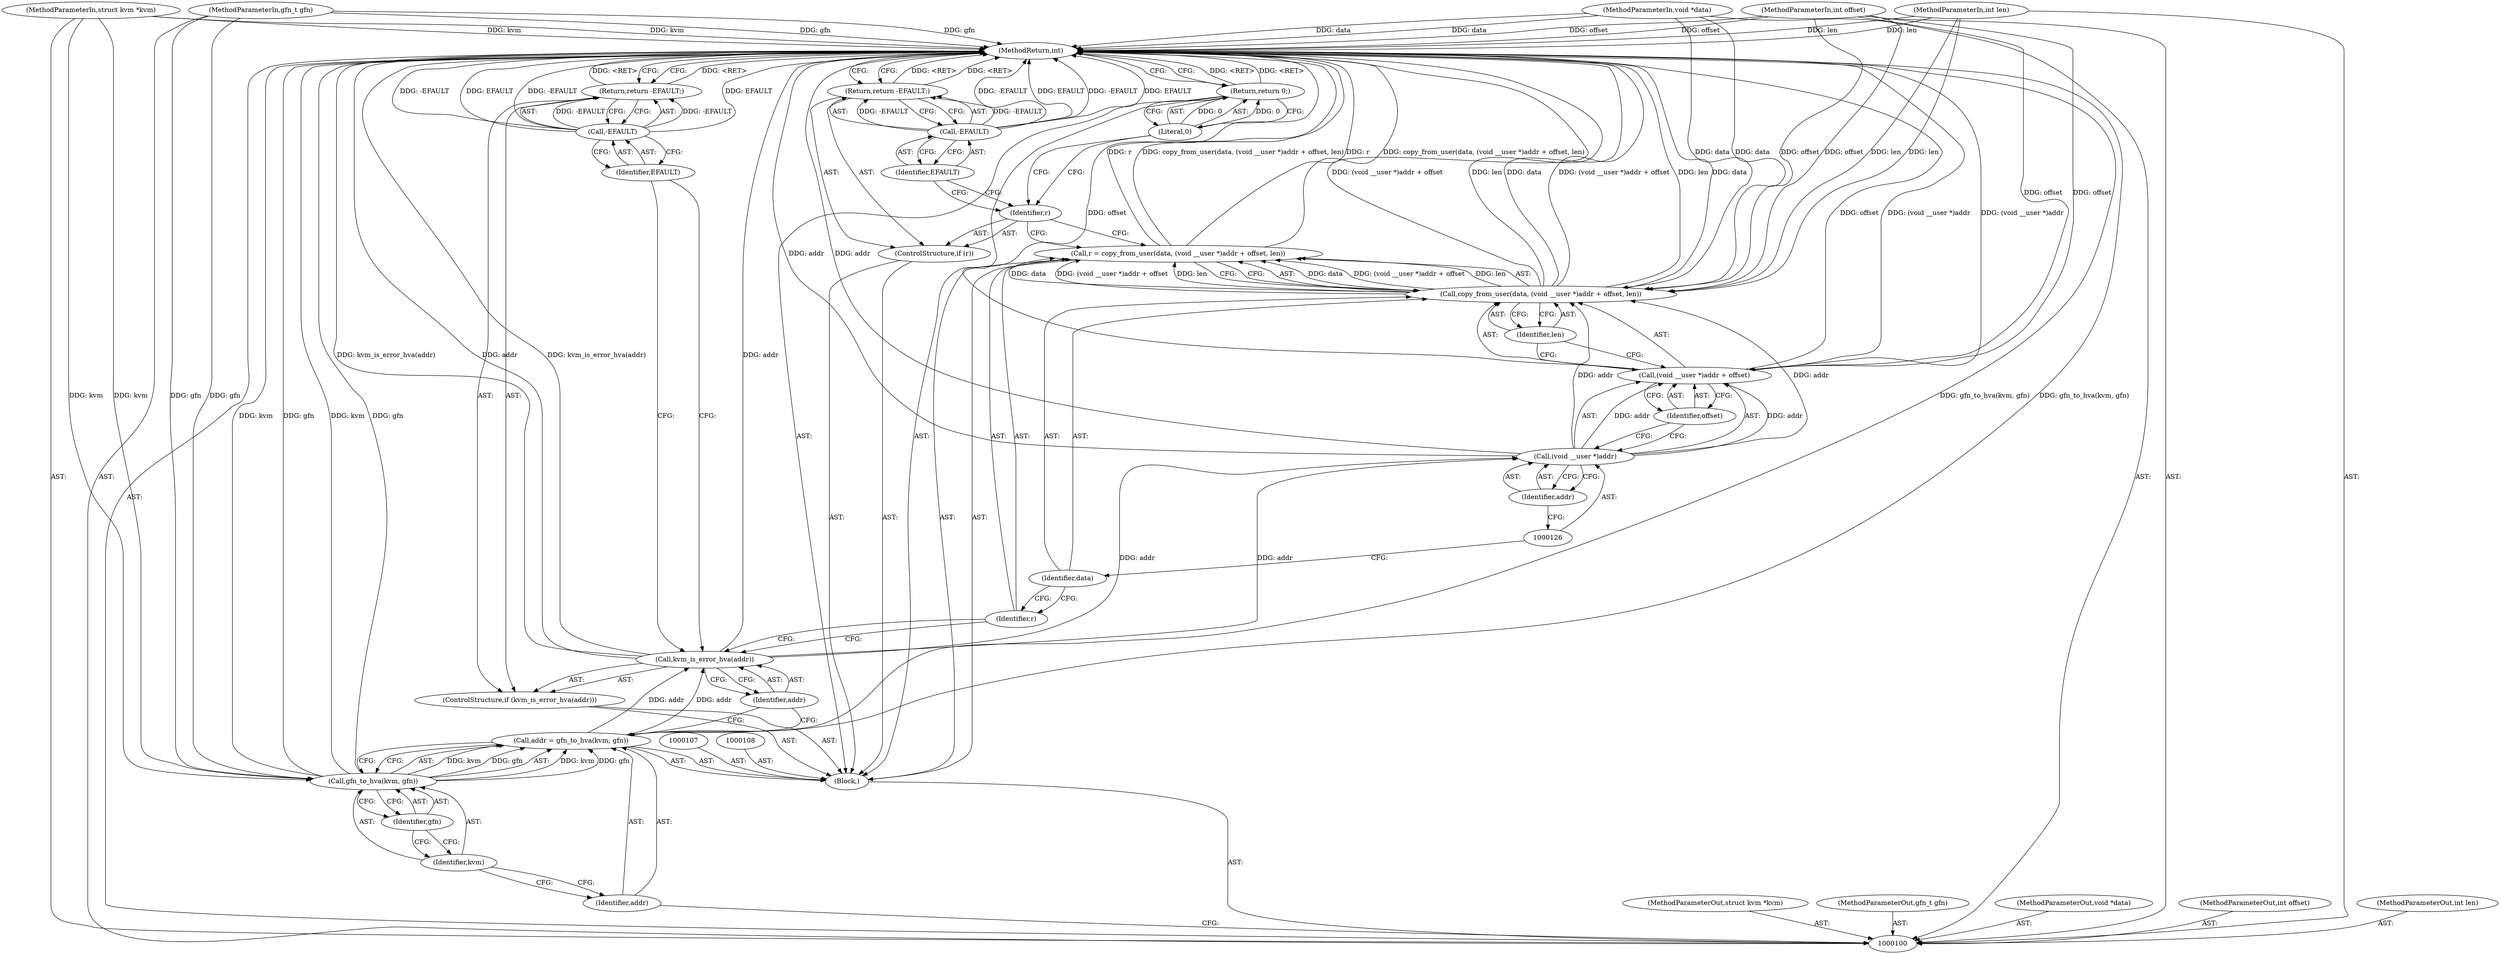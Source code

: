 digraph "1_linux_fa3d315a4ce2c0891cdde262562e710d95fba19e_0" {
"1000137" [label="(MethodReturn,int)"];
"1000101" [label="(MethodParameterIn,struct kvm *kvm)"];
"1000180" [label="(MethodParameterOut,struct kvm *kvm)"];
"1000102" [label="(MethodParameterIn,gfn_t gfn)"];
"1000181" [label="(MethodParameterOut,gfn_t gfn)"];
"1000103" [label="(MethodParameterIn,void *data)"];
"1000182" [label="(MethodParameterOut,void *data)"];
"1000104" [label="(MethodParameterIn,int offset)"];
"1000183" [label="(MethodParameterOut,int offset)"];
"1000120" [label="(Call,r = copy_from_user(data, (void __user *)addr + offset, len))"];
"1000121" [label="(Identifier,r)"];
"1000123" [label="(Identifier,data)"];
"1000124" [label="(Call,(void __user *)addr + offset)"];
"1000125" [label="(Call,(void __user *)addr)"];
"1000127" [label="(Identifier,addr)"];
"1000128" [label="(Identifier,offset)"];
"1000122" [label="(Call,copy_from_user(data, (void __user *)addr + offset, len))"];
"1000129" [label="(Identifier,len)"];
"1000130" [label="(ControlStructure,if (r))"];
"1000131" [label="(Identifier,r)"];
"1000133" [label="(Call,-EFAULT)"];
"1000134" [label="(Identifier,EFAULT)"];
"1000132" [label="(Return,return -EFAULT;)"];
"1000135" [label="(Return,return 0;)"];
"1000136" [label="(Literal,0)"];
"1000105" [label="(MethodParameterIn,int len)"];
"1000184" [label="(MethodParameterOut,int len)"];
"1000106" [label="(Block,)"];
"1000109" [label="(Call,addr = gfn_to_hva(kvm, gfn))"];
"1000110" [label="(Identifier,addr)"];
"1000112" [label="(Identifier,kvm)"];
"1000113" [label="(Identifier,gfn)"];
"1000111" [label="(Call,gfn_to_hva(kvm, gfn))"];
"1000114" [label="(ControlStructure,if (kvm_is_error_hva(addr)))"];
"1000116" [label="(Identifier,addr)"];
"1000115" [label="(Call,kvm_is_error_hva(addr))"];
"1000118" [label="(Call,-EFAULT)"];
"1000119" [label="(Identifier,EFAULT)"];
"1000117" [label="(Return,return -EFAULT;)"];
"1000137" -> "1000100"  [label="AST: "];
"1000137" -> "1000117"  [label="CFG: "];
"1000137" -> "1000132"  [label="CFG: "];
"1000137" -> "1000135"  [label="CFG: "];
"1000135" -> "1000137"  [label="DDG: <RET>"];
"1000117" -> "1000137"  [label="DDG: <RET>"];
"1000132" -> "1000137"  [label="DDG: <RET>"];
"1000124" -> "1000137"  [label="DDG: (void __user *)addr"];
"1000124" -> "1000137"  [label="DDG: offset"];
"1000104" -> "1000137"  [label="DDG: offset"];
"1000105" -> "1000137"  [label="DDG: len"];
"1000122" -> "1000137"  [label="DDG: data"];
"1000122" -> "1000137"  [label="DDG: (void __user *)addr + offset"];
"1000122" -> "1000137"  [label="DDG: len"];
"1000125" -> "1000137"  [label="DDG: addr"];
"1000118" -> "1000137"  [label="DDG: -EFAULT"];
"1000118" -> "1000137"  [label="DDG: EFAULT"];
"1000120" -> "1000137"  [label="DDG: copy_from_user(data, (void __user *)addr + offset, len)"];
"1000120" -> "1000137"  [label="DDG: r"];
"1000103" -> "1000137"  [label="DDG: data"];
"1000133" -> "1000137"  [label="DDG: EFAULT"];
"1000133" -> "1000137"  [label="DDG: -EFAULT"];
"1000115" -> "1000137"  [label="DDG: kvm_is_error_hva(addr)"];
"1000115" -> "1000137"  [label="DDG: addr"];
"1000102" -> "1000137"  [label="DDG: gfn"];
"1000111" -> "1000137"  [label="DDG: kvm"];
"1000111" -> "1000137"  [label="DDG: gfn"];
"1000101" -> "1000137"  [label="DDG: kvm"];
"1000109" -> "1000137"  [label="DDG: gfn_to_hva(kvm, gfn)"];
"1000101" -> "1000100"  [label="AST: "];
"1000101" -> "1000137"  [label="DDG: kvm"];
"1000101" -> "1000111"  [label="DDG: kvm"];
"1000180" -> "1000100"  [label="AST: "];
"1000102" -> "1000100"  [label="AST: "];
"1000102" -> "1000137"  [label="DDG: gfn"];
"1000102" -> "1000111"  [label="DDG: gfn"];
"1000181" -> "1000100"  [label="AST: "];
"1000103" -> "1000100"  [label="AST: "];
"1000103" -> "1000137"  [label="DDG: data"];
"1000103" -> "1000122"  [label="DDG: data"];
"1000182" -> "1000100"  [label="AST: "];
"1000104" -> "1000100"  [label="AST: "];
"1000104" -> "1000137"  [label="DDG: offset"];
"1000104" -> "1000122"  [label="DDG: offset"];
"1000104" -> "1000124"  [label="DDG: offset"];
"1000183" -> "1000100"  [label="AST: "];
"1000120" -> "1000106"  [label="AST: "];
"1000120" -> "1000122"  [label="CFG: "];
"1000121" -> "1000120"  [label="AST: "];
"1000122" -> "1000120"  [label="AST: "];
"1000131" -> "1000120"  [label="CFG: "];
"1000120" -> "1000137"  [label="DDG: copy_from_user(data, (void __user *)addr + offset, len)"];
"1000120" -> "1000137"  [label="DDG: r"];
"1000122" -> "1000120"  [label="DDG: data"];
"1000122" -> "1000120"  [label="DDG: (void __user *)addr + offset"];
"1000122" -> "1000120"  [label="DDG: len"];
"1000121" -> "1000120"  [label="AST: "];
"1000121" -> "1000115"  [label="CFG: "];
"1000123" -> "1000121"  [label="CFG: "];
"1000123" -> "1000122"  [label="AST: "];
"1000123" -> "1000121"  [label="CFG: "];
"1000126" -> "1000123"  [label="CFG: "];
"1000124" -> "1000122"  [label="AST: "];
"1000124" -> "1000128"  [label="CFG: "];
"1000125" -> "1000124"  [label="AST: "];
"1000128" -> "1000124"  [label="AST: "];
"1000129" -> "1000124"  [label="CFG: "];
"1000124" -> "1000137"  [label="DDG: (void __user *)addr"];
"1000124" -> "1000137"  [label="DDG: offset"];
"1000125" -> "1000124"  [label="DDG: addr"];
"1000104" -> "1000124"  [label="DDG: offset"];
"1000125" -> "1000124"  [label="AST: "];
"1000125" -> "1000127"  [label="CFG: "];
"1000126" -> "1000125"  [label="AST: "];
"1000127" -> "1000125"  [label="AST: "];
"1000128" -> "1000125"  [label="CFG: "];
"1000125" -> "1000137"  [label="DDG: addr"];
"1000125" -> "1000122"  [label="DDG: addr"];
"1000125" -> "1000124"  [label="DDG: addr"];
"1000115" -> "1000125"  [label="DDG: addr"];
"1000127" -> "1000125"  [label="AST: "];
"1000127" -> "1000126"  [label="CFG: "];
"1000125" -> "1000127"  [label="CFG: "];
"1000128" -> "1000124"  [label="AST: "];
"1000128" -> "1000125"  [label="CFG: "];
"1000124" -> "1000128"  [label="CFG: "];
"1000122" -> "1000120"  [label="AST: "];
"1000122" -> "1000129"  [label="CFG: "];
"1000123" -> "1000122"  [label="AST: "];
"1000124" -> "1000122"  [label="AST: "];
"1000129" -> "1000122"  [label="AST: "];
"1000120" -> "1000122"  [label="CFG: "];
"1000122" -> "1000137"  [label="DDG: data"];
"1000122" -> "1000137"  [label="DDG: (void __user *)addr + offset"];
"1000122" -> "1000137"  [label="DDG: len"];
"1000122" -> "1000120"  [label="DDG: data"];
"1000122" -> "1000120"  [label="DDG: (void __user *)addr + offset"];
"1000122" -> "1000120"  [label="DDG: len"];
"1000103" -> "1000122"  [label="DDG: data"];
"1000125" -> "1000122"  [label="DDG: addr"];
"1000104" -> "1000122"  [label="DDG: offset"];
"1000105" -> "1000122"  [label="DDG: len"];
"1000129" -> "1000122"  [label="AST: "];
"1000129" -> "1000124"  [label="CFG: "];
"1000122" -> "1000129"  [label="CFG: "];
"1000130" -> "1000106"  [label="AST: "];
"1000131" -> "1000130"  [label="AST: "];
"1000132" -> "1000130"  [label="AST: "];
"1000131" -> "1000130"  [label="AST: "];
"1000131" -> "1000120"  [label="CFG: "];
"1000134" -> "1000131"  [label="CFG: "];
"1000136" -> "1000131"  [label="CFG: "];
"1000133" -> "1000132"  [label="AST: "];
"1000133" -> "1000134"  [label="CFG: "];
"1000134" -> "1000133"  [label="AST: "];
"1000132" -> "1000133"  [label="CFG: "];
"1000133" -> "1000137"  [label="DDG: EFAULT"];
"1000133" -> "1000137"  [label="DDG: -EFAULT"];
"1000133" -> "1000132"  [label="DDG: -EFAULT"];
"1000134" -> "1000133"  [label="AST: "];
"1000134" -> "1000131"  [label="CFG: "];
"1000133" -> "1000134"  [label="CFG: "];
"1000132" -> "1000130"  [label="AST: "];
"1000132" -> "1000133"  [label="CFG: "];
"1000133" -> "1000132"  [label="AST: "];
"1000137" -> "1000132"  [label="CFG: "];
"1000132" -> "1000137"  [label="DDG: <RET>"];
"1000133" -> "1000132"  [label="DDG: -EFAULT"];
"1000135" -> "1000106"  [label="AST: "];
"1000135" -> "1000136"  [label="CFG: "];
"1000136" -> "1000135"  [label="AST: "];
"1000137" -> "1000135"  [label="CFG: "];
"1000135" -> "1000137"  [label="DDG: <RET>"];
"1000136" -> "1000135"  [label="DDG: 0"];
"1000136" -> "1000135"  [label="AST: "];
"1000136" -> "1000131"  [label="CFG: "];
"1000135" -> "1000136"  [label="CFG: "];
"1000136" -> "1000135"  [label="DDG: 0"];
"1000105" -> "1000100"  [label="AST: "];
"1000105" -> "1000137"  [label="DDG: len"];
"1000105" -> "1000122"  [label="DDG: len"];
"1000184" -> "1000100"  [label="AST: "];
"1000106" -> "1000100"  [label="AST: "];
"1000107" -> "1000106"  [label="AST: "];
"1000108" -> "1000106"  [label="AST: "];
"1000109" -> "1000106"  [label="AST: "];
"1000114" -> "1000106"  [label="AST: "];
"1000120" -> "1000106"  [label="AST: "];
"1000130" -> "1000106"  [label="AST: "];
"1000135" -> "1000106"  [label="AST: "];
"1000109" -> "1000106"  [label="AST: "];
"1000109" -> "1000111"  [label="CFG: "];
"1000110" -> "1000109"  [label="AST: "];
"1000111" -> "1000109"  [label="AST: "];
"1000116" -> "1000109"  [label="CFG: "];
"1000109" -> "1000137"  [label="DDG: gfn_to_hva(kvm, gfn)"];
"1000111" -> "1000109"  [label="DDG: kvm"];
"1000111" -> "1000109"  [label="DDG: gfn"];
"1000109" -> "1000115"  [label="DDG: addr"];
"1000110" -> "1000109"  [label="AST: "];
"1000110" -> "1000100"  [label="CFG: "];
"1000112" -> "1000110"  [label="CFG: "];
"1000112" -> "1000111"  [label="AST: "];
"1000112" -> "1000110"  [label="CFG: "];
"1000113" -> "1000112"  [label="CFG: "];
"1000113" -> "1000111"  [label="AST: "];
"1000113" -> "1000112"  [label="CFG: "];
"1000111" -> "1000113"  [label="CFG: "];
"1000111" -> "1000109"  [label="AST: "];
"1000111" -> "1000113"  [label="CFG: "];
"1000112" -> "1000111"  [label="AST: "];
"1000113" -> "1000111"  [label="AST: "];
"1000109" -> "1000111"  [label="CFG: "];
"1000111" -> "1000137"  [label="DDG: kvm"];
"1000111" -> "1000137"  [label="DDG: gfn"];
"1000111" -> "1000109"  [label="DDG: kvm"];
"1000111" -> "1000109"  [label="DDG: gfn"];
"1000101" -> "1000111"  [label="DDG: kvm"];
"1000102" -> "1000111"  [label="DDG: gfn"];
"1000114" -> "1000106"  [label="AST: "];
"1000115" -> "1000114"  [label="AST: "];
"1000117" -> "1000114"  [label="AST: "];
"1000116" -> "1000115"  [label="AST: "];
"1000116" -> "1000109"  [label="CFG: "];
"1000115" -> "1000116"  [label="CFG: "];
"1000115" -> "1000114"  [label="AST: "];
"1000115" -> "1000116"  [label="CFG: "];
"1000116" -> "1000115"  [label="AST: "];
"1000119" -> "1000115"  [label="CFG: "];
"1000121" -> "1000115"  [label="CFG: "];
"1000115" -> "1000137"  [label="DDG: kvm_is_error_hva(addr)"];
"1000115" -> "1000137"  [label="DDG: addr"];
"1000109" -> "1000115"  [label="DDG: addr"];
"1000115" -> "1000125"  [label="DDG: addr"];
"1000118" -> "1000117"  [label="AST: "];
"1000118" -> "1000119"  [label="CFG: "];
"1000119" -> "1000118"  [label="AST: "];
"1000117" -> "1000118"  [label="CFG: "];
"1000118" -> "1000137"  [label="DDG: -EFAULT"];
"1000118" -> "1000137"  [label="DDG: EFAULT"];
"1000118" -> "1000117"  [label="DDG: -EFAULT"];
"1000119" -> "1000118"  [label="AST: "];
"1000119" -> "1000115"  [label="CFG: "];
"1000118" -> "1000119"  [label="CFG: "];
"1000117" -> "1000114"  [label="AST: "];
"1000117" -> "1000118"  [label="CFG: "];
"1000118" -> "1000117"  [label="AST: "];
"1000137" -> "1000117"  [label="CFG: "];
"1000117" -> "1000137"  [label="DDG: <RET>"];
"1000118" -> "1000117"  [label="DDG: -EFAULT"];
}
